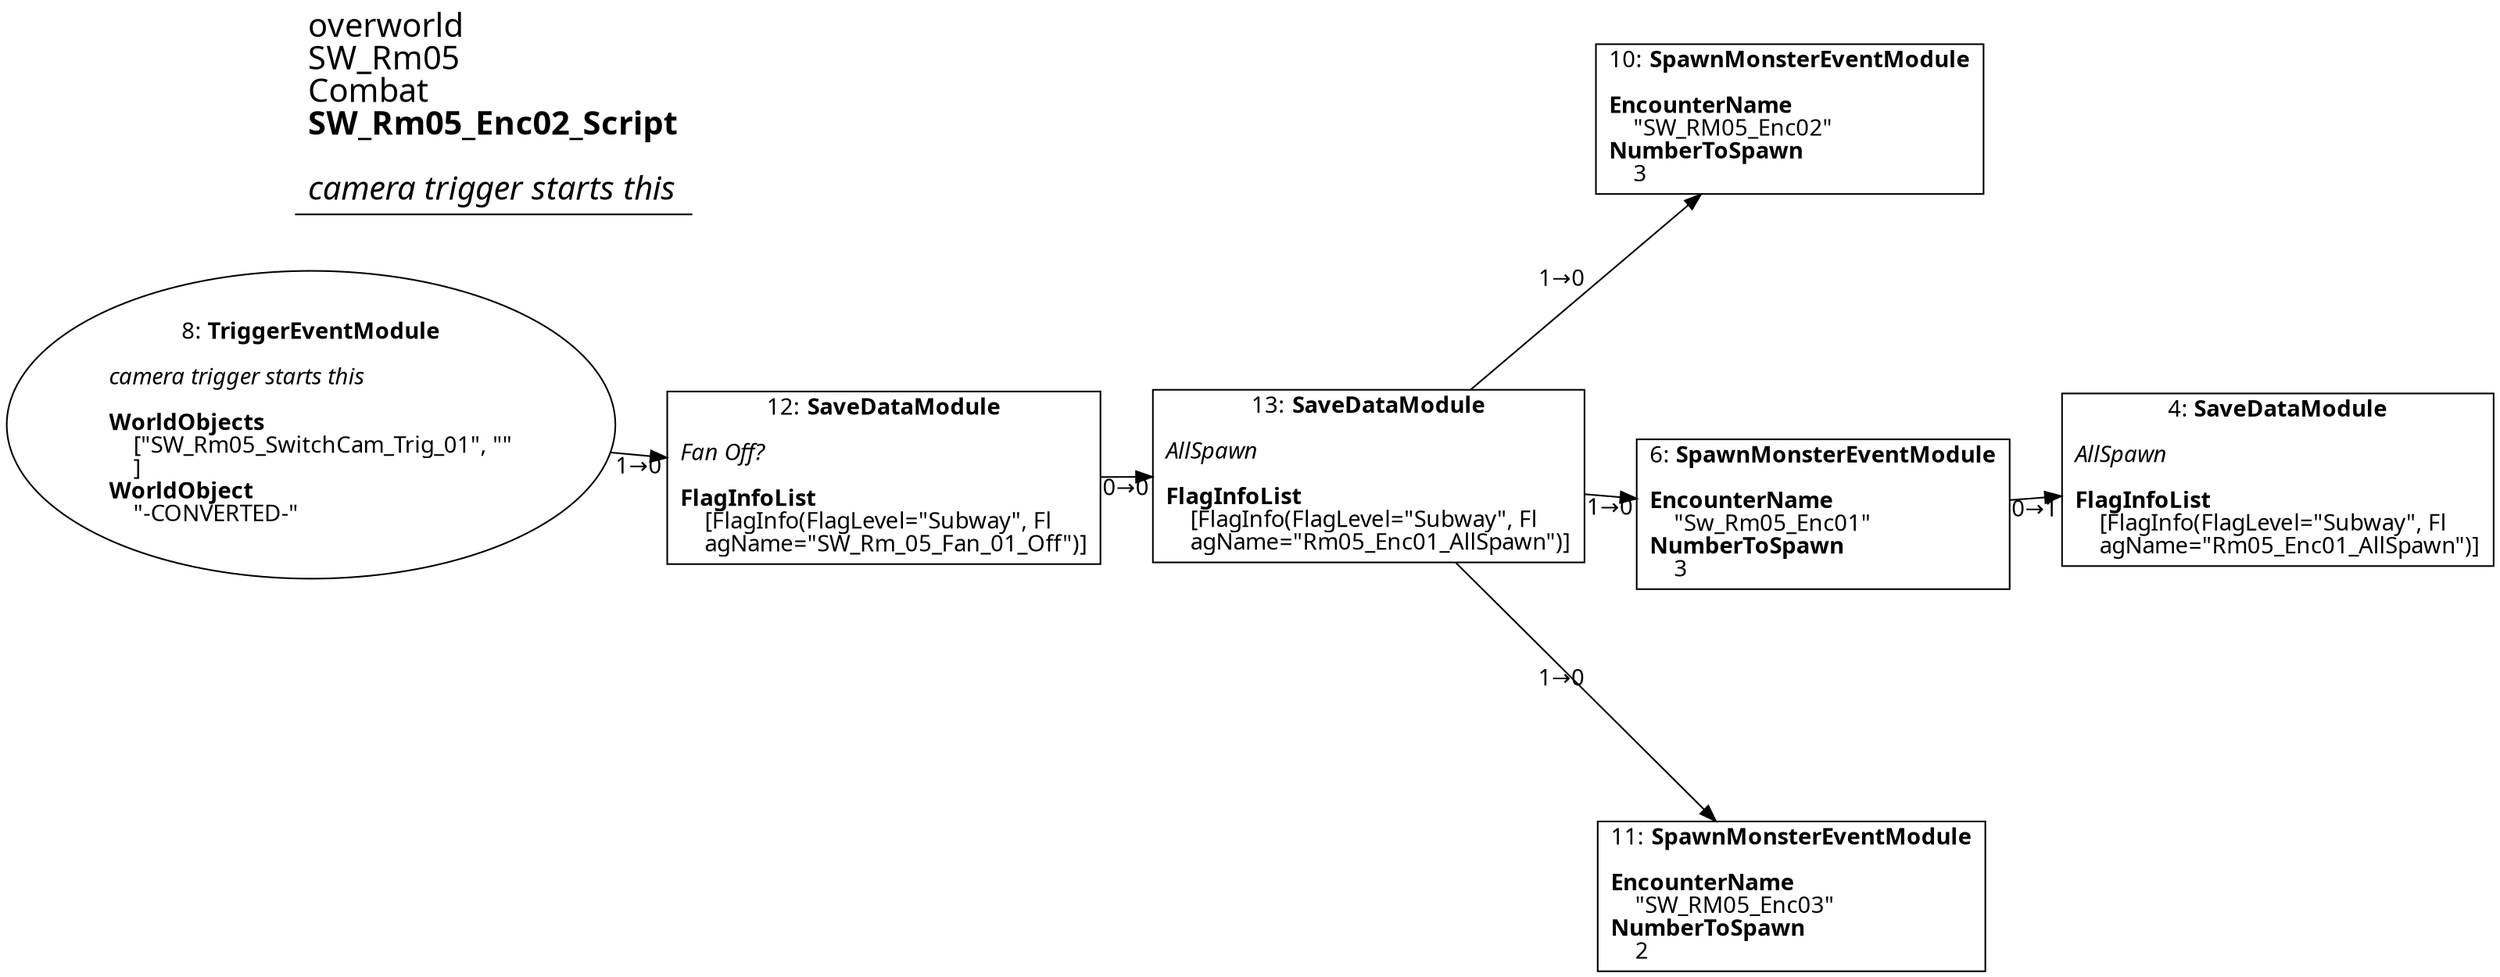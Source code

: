 digraph {
    layout = fdp;
    overlap = prism;
    sep = "+16";
    splines = spline;

    node [ shape = box ];

    graph [ fontname = "Segoe UI" ];
    node [ fontname = "Segoe UI" ];
    edge [ fontname = "Segoe UI" ];

    4 [ label = <4: <b>SaveDataModule</b><br/><br/><i>AllSpawn<br align="left"/></i><br align="left"/><b>FlagInfoList</b><br align="left"/>    [FlagInfo(FlagLevel=&quot;Subway&quot;, Fl<br align="left"/>    agName=&quot;Rm05_Enc01_AllSpawn&quot;)]<br align="left"/>> ];
    4 [ pos = "1.304,-0.185!" ];

    6 [ label = <6: <b>SpawnMonsterEventModule</b><br/><br/><b>EncounterName</b><br align="left"/>    &quot;Sw_Rm05_Enc01&quot;<br align="left"/><b>NumberToSpawn</b><br align="left"/>    3<br align="left"/>> ];
    6 [ pos = "0.99700004,-0.208!" ];
    6 -> 4 [ label = "0→1" ];

    8 [ label = <8: <b>TriggerEventModule</b><br/><br/><i>camera trigger starts this<br align="left"/></i><br align="left"/><b>WorldObjects</b><br align="left"/>    [&quot;SW_Rm05_SwitchCam_Trig_01&quot;, &quot;&quot;<br align="left"/>    ]<br align="left"/><b>WorldObject</b><br align="left"/>    &quot;-CONVERTED-&quot;<br align="left"/>> ];
    8 [ shape = oval ]
    8 [ pos = "0.19500001,-0.162!" ];
    8 -> 12 [ label = "1→0" ];

    10 [ label = <10: <b>SpawnMonsterEventModule</b><br/><br/><b>EncounterName</b><br align="left"/>    &quot;SW_RM05_Enc02&quot;<br align="left"/><b>NumberToSpawn</b><br align="left"/>    3<br align="left"/>> ];
    10 [ pos = "0.99600005,0.061000004!" ];

    11 [ label = <11: <b>SpawnMonsterEventModule</b><br/><br/><b>EncounterName</b><br align="left"/>    &quot;SW_RM05_Enc03&quot;<br align="left"/><b>NumberToSpawn</b><br align="left"/>    2<br align="left"/>> ];
    11 [ pos = "1.0020001,-0.47300002!" ];

    12 [ label = <12: <b>SaveDataModule</b><br/><br/><i>Fan Off?<br align="left"/></i><br align="left"/><b>FlagInfoList</b><br align="left"/>    [FlagInfo(FlagLevel=&quot;Subway&quot;, Fl<br align="left"/>    agName=&quot;SW_Rm_05_Fan_01_Off&quot;)]<br align="left"/>> ];
    12 [ pos = "0.44500002,-0.185!" ];
    12 -> 13 [ label = "0→0" ];

    13 [ label = <13: <b>SaveDataModule</b><br/><br/><i>AllSpawn<br align="left"/></i><br align="left"/><b>FlagInfoList</b><br align="left"/>    [FlagInfo(FlagLevel=&quot;Subway&quot;, Fl<br align="left"/>    agName=&quot;Rm05_Enc01_AllSpawn&quot;)]<br align="left"/>> ];
    13 [ pos = "0.651,-0.185!" ];
    13 -> 10 [ label = "1→0" ];
    13 -> 6 [ label = "1→0" ];
    13 -> 11 [ label = "1→0" ];

    title [ pos = "0.194,0.062000003!" ];
    title [ shape = underline ];
    title [ label = <<font point-size="20">overworld<br align="left"/>SW_Rm05<br align="left"/>Combat<br align="left"/><b>SW_Rm05_Enc02_Script</b><br align="left"/><br/><i>camera trigger starts this</i><br align="left"/></font>> ];
}
